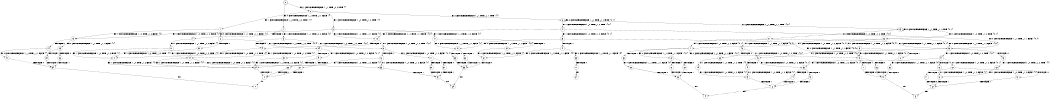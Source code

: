 digraph BCG {
size = "7, 10.5";
center = TRUE;
node [shape = circle];
0 [peripheries = 2];
0 -> 1 [label = "EX !0 !ATOMIC_EXCH_BRANCH (1, +1, TRUE, +1, 1, FALSE) !{}"];
0 -> 2 [label = "EX !1 !ATOMIC_EXCH_BRANCH (1, +1, TRUE, +0, 2, TRUE) !{}"];
1 -> 3 [label = "EX !1 !ATOMIC_EXCH_BRANCH (1, +1, TRUE, +0, 2, FALSE) !{0}"];
1 -> 4 [label = "TERMINATE !0"];
2 -> 5 [label = "EX !1 !ATOMIC_EXCH_BRANCH (1, +0, TRUE, +1, 2, TRUE) !{1}"];
2 -> 6 [label = "EX !0 !ATOMIC_EXCH_BRANCH (1, +1, TRUE, +1, 1, TRUE) !{1}"];
2 -> 7 [label = "EX !1 !ATOMIC_EXCH_BRANCH (1, +0, TRUE, +1, 2, TRUE) !{1}"];
3 -> 8 [label = "EX !1 !ATOMIC_EXCH_BRANCH (1, +0, TRUE, +1, 2, TRUE) !{0, 1}"];
3 -> 9 [label = "TERMINATE !0"];
4 -> 10 [label = "EX !1 !ATOMIC_EXCH_BRANCH (1, +1, TRUE, +0, 2, FALSE) !{}"];
5 -> 11 [label = "EX !1 !ATOMIC_EXCH_BRANCH (1, +0, TRUE, +1, 2, FALSE) !{1}"];
5 -> 12 [label = "EX !0 !ATOMIC_EXCH_BRANCH (1, +1, TRUE, +1, 1, FALSE) !{1}"];
5 -> 13 [label = "EX !1 !ATOMIC_EXCH_BRANCH (1, +0, TRUE, +1, 2, FALSE) !{1}"];
6 -> 6 [label = "EX !0 !ATOMIC_EXCH_BRANCH (1, +1, TRUE, +1, 1, TRUE) !{0, 1}"];
6 -> 14 [label = "EX !1 !ATOMIC_EXCH_BRANCH (1, +0, TRUE, +1, 2, TRUE) !{0, 1}"];
6 -> 15 [label = "EX !0 !ATOMIC_EXCH_BRANCH (1, +1, TRUE, +1, 1, TRUE) !{0, 1}"];
7 -> 16 [label = "EX !0 !ATOMIC_EXCH_BRANCH (1, +1, TRUE, +1, 1, FALSE) !{1}"];
7 -> 13 [label = "EX !1 !ATOMIC_EXCH_BRANCH (1, +0, TRUE, +1, 2, FALSE) !{1}"];
8 -> 17 [label = "EX !1 !ATOMIC_EXCH_BRANCH (1, +0, TRUE, +1, 2, FALSE) !{0, 1}"];
8 -> 18 [label = "TERMINATE !0"];
9 -> 19 [label = "EX !1 !ATOMIC_EXCH_BRANCH (1, +0, TRUE, +1, 2, TRUE) !{1}"];
9 -> 20 [label = "EX !1 !ATOMIC_EXCH_BRANCH (1, +0, TRUE, +1, 2, TRUE) !{1}"];
10 -> 19 [label = "EX !1 !ATOMIC_EXCH_BRANCH (1, +0, TRUE, +1, 2, TRUE) !{1}"];
10 -> 20 [label = "EX !1 !ATOMIC_EXCH_BRANCH (1, +0, TRUE, +1, 2, TRUE) !{1}"];
11 -> 21 [label = "EX !0 !ATOMIC_EXCH_BRANCH (1, +1, TRUE, +1, 1, FALSE) !{1}"];
11 -> 22 [label = "TERMINATE !1"];
12 -> 8 [label = "EX !1 !ATOMIC_EXCH_BRANCH (1, +0, TRUE, +1, 2, TRUE) !{0, 1}"];
12 -> 9 [label = "TERMINATE !0"];
13 -> 23 [label = "EX !0 !ATOMIC_EXCH_BRANCH (1, +1, TRUE, +1, 1, FALSE) !{1}"];
13 -> 24 [label = "TERMINATE !1"];
14 -> 12 [label = "EX !0 !ATOMIC_EXCH_BRANCH (1, +1, TRUE, +1, 1, FALSE) !{0, 1}"];
14 -> 25 [label = "EX !1 !ATOMIC_EXCH_BRANCH (1, +0, TRUE, +1, 2, FALSE) !{0, 1}"];
14 -> 26 [label = "EX !0 !ATOMIC_EXCH_BRANCH (1, +1, TRUE, +1, 1, FALSE) !{0, 1}"];
15 -> 27 [label = "EX !1 !ATOMIC_EXCH_BRANCH (1, +0, TRUE, +1, 2, TRUE) !{0, 1}"];
15 -> 15 [label = "EX !0 !ATOMIC_EXCH_BRANCH (1, +1, TRUE, +1, 1, TRUE) !{0, 1}"];
15 -> 28 [label = "EX !1 !ATOMIC_EXCH_BRANCH (1, +0, TRUE, +1, 2, TRUE) !{0, 1}"];
16 -> 29 [label = "EX !1 !ATOMIC_EXCH_BRANCH (1, +0, TRUE, +1, 2, TRUE) !{0, 1}"];
16 -> 30 [label = "TERMINATE !0"];
17 -> 31 [label = "TERMINATE !0"];
17 -> 32 [label = "TERMINATE !1"];
18 -> 33 [label = "EX !1 !ATOMIC_EXCH_BRANCH (1, +0, TRUE, +1, 2, FALSE) !{1}"];
18 -> 34 [label = "EX !1 !ATOMIC_EXCH_BRANCH (1, +0, TRUE, +1, 2, FALSE) !{1}"];
19 -> 33 [label = "EX !1 !ATOMIC_EXCH_BRANCH (1, +0, TRUE, +1, 2, FALSE) !{1}"];
19 -> 34 [label = "EX !1 !ATOMIC_EXCH_BRANCH (1, +0, TRUE, +1, 2, FALSE) !{1}"];
20 -> 34 [label = "EX !1 !ATOMIC_EXCH_BRANCH (1, +0, TRUE, +1, 2, FALSE) !{1}"];
21 -> 35 [label = "TERMINATE !0"];
21 -> 36 [label = "TERMINATE !1"];
22 -> 37 [label = "EX !0 !ATOMIC_EXCH_BRANCH (1, +1, TRUE, +1, 1, FALSE) !{}"];
23 -> 38 [label = "TERMINATE !0"];
23 -> 39 [label = "TERMINATE !1"];
24 -> 40 [label = "EX !0 !ATOMIC_EXCH_BRANCH (1, +1, TRUE, +1, 1, FALSE) !{}"];
25 -> 21 [label = "EX !0 !ATOMIC_EXCH_BRANCH (1, +1, TRUE, +1, 1, FALSE) !{0, 1}"];
25 -> 41 [label = "TERMINATE !1"];
25 -> 42 [label = "EX !0 !ATOMIC_EXCH_BRANCH (1, +1, TRUE, +1, 1, FALSE) !{0, 1}"];
26 -> 43 [label = "EX !1 !ATOMIC_EXCH_BRANCH (1, +0, TRUE, +1, 2, TRUE) !{0, 1}"];
26 -> 44 [label = "EX !1 !ATOMIC_EXCH_BRANCH (1, +0, TRUE, +1, 2, TRUE) !{0, 1}"];
26 -> 45 [label = "TERMINATE !0"];
27 -> 46 [label = "EX !0 !ATOMIC_EXCH_BRANCH (1, +1, TRUE, +1, 1, FALSE) !{0, 1}"];
27 -> 47 [label = "EX !1 !ATOMIC_EXCH_BRANCH (1, +0, TRUE, +1, 2, FALSE) !{0, 1}"];
27 -> 26 [label = "EX !0 !ATOMIC_EXCH_BRANCH (1, +1, TRUE, +1, 1, FALSE) !{0, 1}"];
28 -> 47 [label = "EX !1 !ATOMIC_EXCH_BRANCH (1, +0, TRUE, +1, 2, FALSE) !{0, 1}"];
28 -> 26 [label = "EX !0 !ATOMIC_EXCH_BRANCH (1, +1, TRUE, +1, 1, FALSE) !{0, 1}"];
28 -> 48 [label = "EX !1 !ATOMIC_EXCH_BRANCH (1, +0, TRUE, +1, 2, FALSE) !{0, 1}"];
29 -> 49 [label = "EX !1 !ATOMIC_EXCH_BRANCH (1, +0, TRUE, +1, 2, FALSE) !{0, 1}"];
29 -> 50 [label = "TERMINATE !0"];
30 -> 20 [label = "EX !1 !ATOMIC_EXCH_BRANCH (1, +0, TRUE, +1, 2, TRUE) !{1}"];
31 -> 51 [label = "TERMINATE !1"];
32 -> 51 [label = "TERMINATE !0"];
33 -> 51 [label = "TERMINATE !1"];
34 -> 52 [label = "TERMINATE !1"];
35 -> 53 [label = "TERMINATE !1"];
36 -> 53 [label = "TERMINATE !0"];
37 -> 53 [label = "TERMINATE !0"];
38 -> 54 [label = "TERMINATE !1"];
39 -> 54 [label = "TERMINATE !0"];
40 -> 54 [label = "TERMINATE !0"];
41 -> 37 [label = "EX !0 !ATOMIC_EXCH_BRANCH (1, +1, TRUE, +1, 1, FALSE) !{0}"];
41 -> 55 [label = "EX !0 !ATOMIC_EXCH_BRANCH (1, +1, TRUE, +1, 1, FALSE) !{0}"];
42 -> 56 [label = "TERMINATE !0"];
42 -> 57 [label = "TERMINATE !1"];
43 -> 58 [label = "EX !1 !ATOMIC_EXCH_BRANCH (1, +0, TRUE, +1, 2, FALSE) !{0, 1}"];
43 -> 59 [label = "TERMINATE !0"];
44 -> 58 [label = "EX !1 !ATOMIC_EXCH_BRANCH (1, +0, TRUE, +1, 2, FALSE) !{0, 1}"];
44 -> 60 [label = "EX !1 !ATOMIC_EXCH_BRANCH (1, +0, TRUE, +1, 2, FALSE) !{0, 1}"];
44 -> 61 [label = "TERMINATE !0"];
45 -> 62 [label = "EX !1 !ATOMIC_EXCH_BRANCH (1, +0, TRUE, +1, 2, TRUE) !{1}"];
46 -> 43 [label = "EX !1 !ATOMIC_EXCH_BRANCH (1, +0, TRUE, +1, 2, TRUE) !{0, 1}"];
46 -> 63 [label = "TERMINATE !0"];
47 -> 64 [label = "EX !0 !ATOMIC_EXCH_BRANCH (1, +1, TRUE, +1, 1, FALSE) !{0, 1}"];
47 -> 65 [label = "TERMINATE !1"];
47 -> 42 [label = "EX !0 !ATOMIC_EXCH_BRANCH (1, +1, TRUE, +1, 1, FALSE) !{0, 1}"];
48 -> 42 [label = "EX !0 !ATOMIC_EXCH_BRANCH (1, +1, TRUE, +1, 1, FALSE) !{0, 1}"];
48 -> 66 [label = "TERMINATE !1"];
49 -> 67 [label = "TERMINATE !0"];
49 -> 68 [label = "TERMINATE !1"];
50 -> 34 [label = "EX !1 !ATOMIC_EXCH_BRANCH (1, +0, TRUE, +1, 2, FALSE) !{1}"];
51 -> 69 [label = "exit"];
52 -> 70 [label = "exit"];
53 -> 69 [label = "exit"];
54 -> 70 [label = "exit"];
55 -> 71 [label = "TERMINATE !0"];
56 -> 72 [label = "TERMINATE !1"];
57 -> 72 [label = "TERMINATE !0"];
58 -> 73 [label = "TERMINATE !0"];
58 -> 74 [label = "TERMINATE !1"];
59 -> 75 [label = "EX !1 !ATOMIC_EXCH_BRANCH (1, +0, TRUE, +1, 2, FALSE) !{1}"];
60 -> 76 [label = "TERMINATE !0"];
60 -> 77 [label = "TERMINATE !1"];
61 -> 78 [label = "EX !1 !ATOMIC_EXCH_BRANCH (1, +0, TRUE, +1, 2, FALSE) !{1}"];
62 -> 78 [label = "EX !1 !ATOMIC_EXCH_BRANCH (1, +0, TRUE, +1, 2, FALSE) !{1}"];
63 -> 79 [label = "EX !1 !ATOMIC_EXCH_BRANCH (1, +0, TRUE, +1, 2, TRUE) !{1}"];
64 -> 80 [label = "TERMINATE !0"];
64 -> 81 [label = "TERMINATE !1"];
65 -> 82 [label = "EX !0 !ATOMIC_EXCH_BRANCH (1, +1, TRUE, +1, 1, FALSE) !{0}"];
66 -> 83 [label = "EX !0 !ATOMIC_EXCH_BRANCH (1, +1, TRUE, +1, 1, FALSE) !{0}"];
67 -> 52 [label = "TERMINATE !1"];
68 -> 52 [label = "TERMINATE !0"];
71 -> 84 [label = "exit"];
72 -> 85 [label = "exit"];
73 -> 86 [label = "TERMINATE !1"];
74 -> 86 [label = "TERMINATE !0"];
75 -> 86 [label = "TERMINATE !1"];
76 -> 87 [label = "TERMINATE !1"];
77 -> 87 [label = "TERMINATE !0"];
78 -> 87 [label = "TERMINATE !1"];
79 -> 75 [label = "EX !1 !ATOMIC_EXCH_BRANCH (1, +0, TRUE, +1, 2, FALSE) !{1}"];
80 -> 88 [label = "TERMINATE !1"];
81 -> 88 [label = "TERMINATE !0"];
82 -> 88 [label = "TERMINATE !0"];
83 -> 72 [label = "TERMINATE !0"];
86 -> 89 [label = "exit"];
87 -> 85 [label = "exit"];
88 -> 89 [label = "exit"];
}
